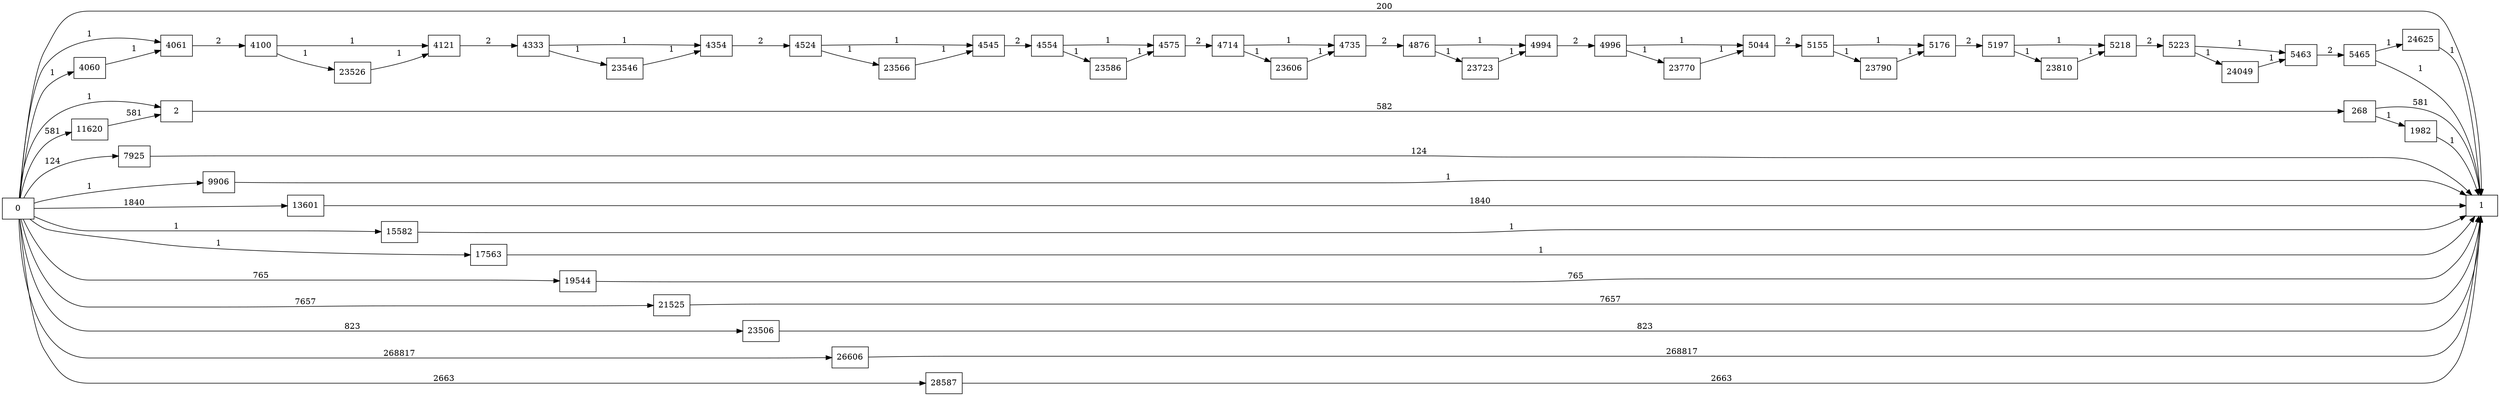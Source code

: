 digraph {
	graph [rankdir=LR]
	node [shape=rectangle]
	2 -> 268 [label=582]
	268 -> 1 [label=581]
	268 -> 1982 [label=1]
	1982 -> 1 [label=1]
	4060 -> 4061 [label=1]
	4061 -> 4100 [label=2]
	4100 -> 4121 [label=1]
	4100 -> 23526 [label=1]
	4121 -> 4333 [label=2]
	4333 -> 4354 [label=1]
	4333 -> 23546 [label=1]
	4354 -> 4524 [label=2]
	4524 -> 4545 [label=1]
	4524 -> 23566 [label=1]
	4545 -> 4554 [label=2]
	4554 -> 4575 [label=1]
	4554 -> 23586 [label=1]
	4575 -> 4714 [label=2]
	4714 -> 4735 [label=1]
	4714 -> 23606 [label=1]
	4735 -> 4876 [label=2]
	4876 -> 4994 [label=1]
	4876 -> 23723 [label=1]
	4994 -> 4996 [label=2]
	4996 -> 5044 [label=1]
	4996 -> 23770 [label=1]
	5044 -> 5155 [label=2]
	5155 -> 5176 [label=1]
	5155 -> 23790 [label=1]
	5176 -> 5197 [label=2]
	5197 -> 5218 [label=1]
	5197 -> 23810 [label=1]
	5218 -> 5223 [label=2]
	5223 -> 5463 [label=1]
	5223 -> 24049 [label=1]
	5463 -> 5465 [label=2]
	5465 -> 1 [label=1]
	5465 -> 24625 [label=1]
	7925 -> 1 [label=124]
	9906 -> 1 [label=1]
	11620 -> 2 [label=581]
	13601 -> 1 [label=1840]
	15582 -> 1 [label=1]
	17563 -> 1 [label=1]
	19544 -> 1 [label=765]
	21525 -> 1 [label=7657]
	23506 -> 1 [label=823]
	23526 -> 4121 [label=1]
	23546 -> 4354 [label=1]
	23566 -> 4545 [label=1]
	23586 -> 4575 [label=1]
	23606 -> 4735 [label=1]
	23723 -> 4994 [label=1]
	23770 -> 5044 [label=1]
	23790 -> 5176 [label=1]
	23810 -> 5218 [label=1]
	24049 -> 5463 [label=1]
	24625 -> 1 [label=1]
	26606 -> 1 [label=268817]
	28587 -> 1 [label=2663]
	0 -> 2 [label=1]
	0 -> 4061 [label=1]
	0 -> 1 [label=200]
	0 -> 4060 [label=1]
	0 -> 7925 [label=124]
	0 -> 9906 [label=1]
	0 -> 11620 [label=581]
	0 -> 13601 [label=1840]
	0 -> 15582 [label=1]
	0 -> 17563 [label=1]
	0 -> 19544 [label=765]
	0 -> 21525 [label=7657]
	0 -> 23506 [label=823]
	0 -> 26606 [label=268817]
	0 -> 28587 [label=2663]
}
